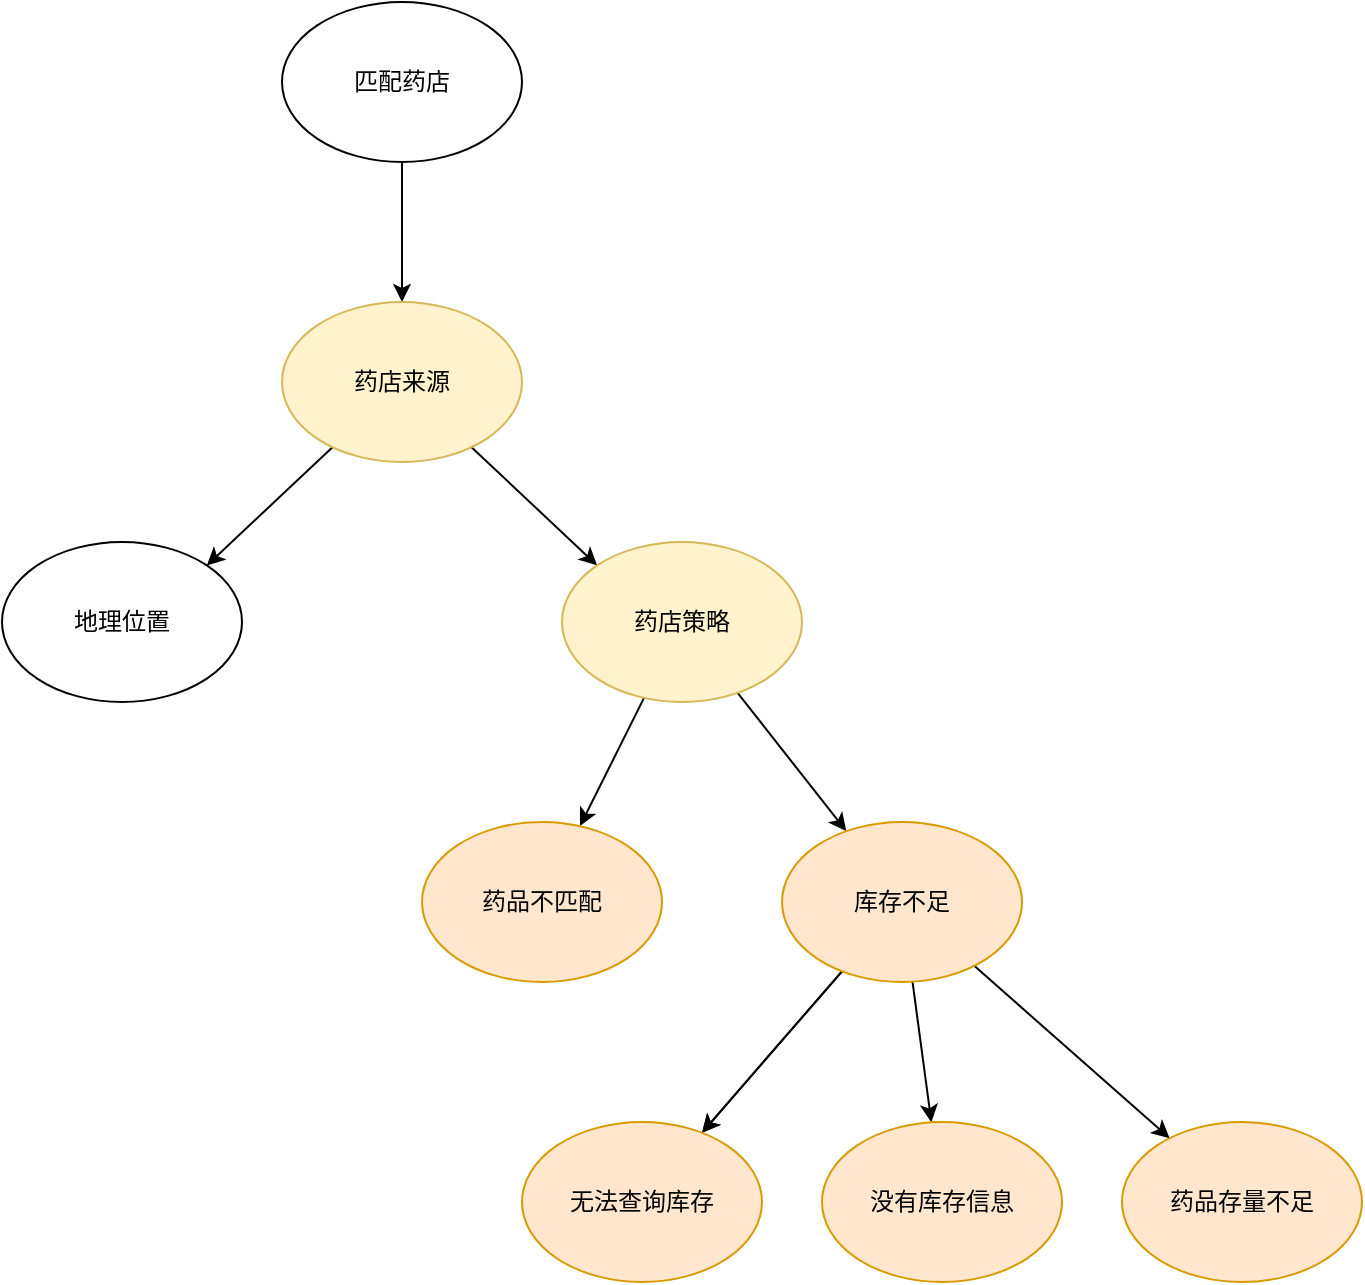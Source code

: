 <mxfile version="13.0.1" type="github">
  <diagram id="hjMTDIa1SAHo0vNfESFV" name="第 1 页">
    <mxGraphModel dx="1221" dy="645" grid="1" gridSize="10" guides="1" tooltips="1" connect="1" arrows="1" fold="1" page="1" pageScale="1" pageWidth="827" pageHeight="1169" math="0" shadow="0">
      <root>
        <mxCell id="0" />
        <mxCell id="1" parent="0" />
        <mxCell id="iXZN6XoD2tqbXBM6mF5s-10" style="rounded=0;orthogonalLoop=1;jettySize=auto;html=1;" edge="1" parent="1" source="iXZN6XoD2tqbXBM6mF5s-1" target="iXZN6XoD2tqbXBM6mF5s-8">
          <mxGeometry relative="1" as="geometry" />
        </mxCell>
        <mxCell id="iXZN6XoD2tqbXBM6mF5s-1" value="匹配药店" style="ellipse;whiteSpace=wrap;html=1;" vertex="1" parent="1">
          <mxGeometry x="190" y="40" width="120" height="80" as="geometry" />
        </mxCell>
        <mxCell id="iXZN6XoD2tqbXBM6mF5s-13" style="edgeStyle=none;rounded=0;orthogonalLoop=1;jettySize=auto;html=1;entryX=1;entryY=0;entryDx=0;entryDy=0;" edge="1" parent="1" source="iXZN6XoD2tqbXBM6mF5s-8" target="iXZN6XoD2tqbXBM6mF5s-11">
          <mxGeometry relative="1" as="geometry" />
        </mxCell>
        <mxCell id="iXZN6XoD2tqbXBM6mF5s-14" style="edgeStyle=none;rounded=0;orthogonalLoop=1;jettySize=auto;html=1;entryX=0;entryY=0;entryDx=0;entryDy=0;" edge="1" parent="1" source="iXZN6XoD2tqbXBM6mF5s-8" target="iXZN6XoD2tqbXBM6mF5s-12">
          <mxGeometry relative="1" as="geometry" />
        </mxCell>
        <mxCell id="iXZN6XoD2tqbXBM6mF5s-8" value="药店来源" style="ellipse;whiteSpace=wrap;html=1;fillColor=#fff2cc;strokeColor=#d6b656;" vertex="1" parent="1">
          <mxGeometry x="190" y="190" width="120" height="80" as="geometry" />
        </mxCell>
        <mxCell id="iXZN6XoD2tqbXBM6mF5s-11" value="地理位置" style="ellipse;whiteSpace=wrap;html=1;" vertex="1" parent="1">
          <mxGeometry x="50" y="310" width="120" height="80" as="geometry" />
        </mxCell>
        <mxCell id="iXZN6XoD2tqbXBM6mF5s-16" value="" style="edgeStyle=none;rounded=0;orthogonalLoop=1;jettySize=auto;html=1;" edge="1" parent="1" source="iXZN6XoD2tqbXBM6mF5s-12" target="iXZN6XoD2tqbXBM6mF5s-15">
          <mxGeometry relative="1" as="geometry" />
        </mxCell>
        <mxCell id="iXZN6XoD2tqbXBM6mF5s-18" value="" style="edgeStyle=none;rounded=0;orthogonalLoop=1;jettySize=auto;html=1;" edge="1" parent="1" source="iXZN6XoD2tqbXBM6mF5s-12" target="iXZN6XoD2tqbXBM6mF5s-17">
          <mxGeometry relative="1" as="geometry" />
        </mxCell>
        <mxCell id="iXZN6XoD2tqbXBM6mF5s-12" value="药店策略" style="ellipse;whiteSpace=wrap;html=1;fillColor=#fff2cc;strokeColor=#d6b656;" vertex="1" parent="1">
          <mxGeometry x="330" y="310" width="120" height="80" as="geometry" />
        </mxCell>
        <mxCell id="iXZN6XoD2tqbXBM6mF5s-20" value="" style="edgeStyle=none;rounded=0;orthogonalLoop=1;jettySize=auto;html=1;" edge="1" parent="1" source="iXZN6XoD2tqbXBM6mF5s-17" target="iXZN6XoD2tqbXBM6mF5s-19">
          <mxGeometry relative="1" as="geometry" />
        </mxCell>
        <mxCell id="iXZN6XoD2tqbXBM6mF5s-22" value="" style="edgeStyle=none;rounded=0;orthogonalLoop=1;jettySize=auto;html=1;" edge="1" parent="1" source="iXZN6XoD2tqbXBM6mF5s-17" target="iXZN6XoD2tqbXBM6mF5s-19">
          <mxGeometry relative="1" as="geometry" />
        </mxCell>
        <mxCell id="iXZN6XoD2tqbXBM6mF5s-25" value="" style="edgeStyle=none;rounded=0;orthogonalLoop=1;jettySize=auto;html=1;" edge="1" parent="1" source="iXZN6XoD2tqbXBM6mF5s-17" target="iXZN6XoD2tqbXBM6mF5s-24">
          <mxGeometry relative="1" as="geometry" />
        </mxCell>
        <mxCell id="iXZN6XoD2tqbXBM6mF5s-27" value="" style="edgeStyle=none;rounded=0;orthogonalLoop=1;jettySize=auto;html=1;" edge="1" parent="1" source="iXZN6XoD2tqbXBM6mF5s-17" target="iXZN6XoD2tqbXBM6mF5s-26">
          <mxGeometry relative="1" as="geometry" />
        </mxCell>
        <mxCell id="iXZN6XoD2tqbXBM6mF5s-17" value="库存不足" style="ellipse;whiteSpace=wrap;html=1;fillColor=#ffe6cc;strokeColor=#d79b00;" vertex="1" parent="1">
          <mxGeometry x="440" y="450" width="120" height="80" as="geometry" />
        </mxCell>
        <mxCell id="iXZN6XoD2tqbXBM6mF5s-26" value="药品存量不足" style="ellipse;whiteSpace=wrap;html=1;fillColor=#ffe6cc;strokeColor=#d79b00;" vertex="1" parent="1">
          <mxGeometry x="610" y="600" width="120" height="80" as="geometry" />
        </mxCell>
        <mxCell id="iXZN6XoD2tqbXBM6mF5s-24" value="没有库存信息" style="ellipse;whiteSpace=wrap;html=1;fillColor=#ffe6cc;strokeColor=#d79b00;" vertex="1" parent="1">
          <mxGeometry x="460" y="600" width="120" height="80" as="geometry" />
        </mxCell>
        <mxCell id="iXZN6XoD2tqbXBM6mF5s-19" value="无法查询库存" style="ellipse;whiteSpace=wrap;html=1;fillColor=#ffe6cc;strokeColor=#d79b00;" vertex="1" parent="1">
          <mxGeometry x="310" y="600" width="120" height="80" as="geometry" />
        </mxCell>
        <mxCell id="iXZN6XoD2tqbXBM6mF5s-15" value="药品不匹配" style="ellipse;whiteSpace=wrap;html=1;fillColor=#ffe6cc;strokeColor=#d79b00;" vertex="1" parent="1">
          <mxGeometry x="260" y="450" width="120" height="80" as="geometry" />
        </mxCell>
      </root>
    </mxGraphModel>
  </diagram>
</mxfile>
